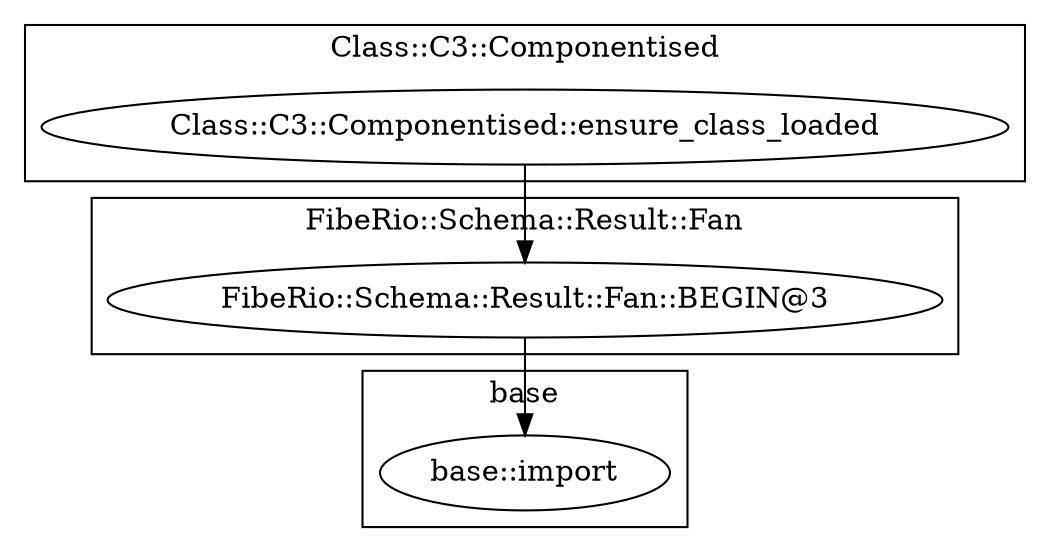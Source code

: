 digraph {
graph [overlap=false]
subgraph cluster_base {
	label="base";
	"base::import";
}
subgraph cluster_Class_C3_Componentised {
	label="Class::C3::Componentised";
	"Class::C3::Componentised::ensure_class_loaded";
}
subgraph cluster_FibeRio_Schema_Result_Fan {
	label="FibeRio::Schema::Result::Fan";
	"FibeRio::Schema::Result::Fan::BEGIN@3";
}
"Class::C3::Componentised::ensure_class_loaded" -> "FibeRio::Schema::Result::Fan::BEGIN@3";
"FibeRio::Schema::Result::Fan::BEGIN@3" -> "base::import";
}
